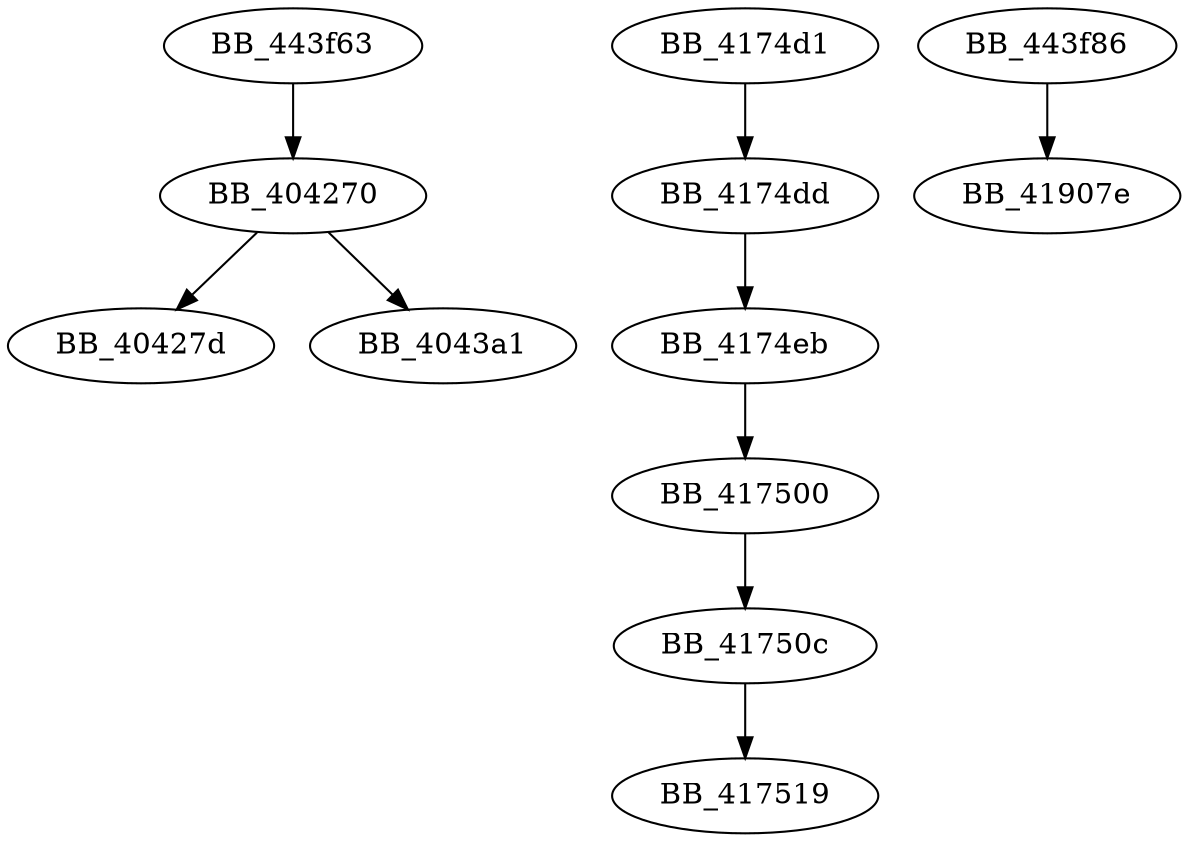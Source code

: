 DiGraph unknown_libname_4{
BB_404270->BB_40427d
BB_404270->BB_4043a1
BB_4174d1->BB_4174dd
BB_4174dd->BB_4174eb
BB_4174eb->BB_417500
BB_417500->BB_41750c
BB_41750c->BB_417519
BB_443f63->BB_404270
BB_443f86->BB_41907e
}
